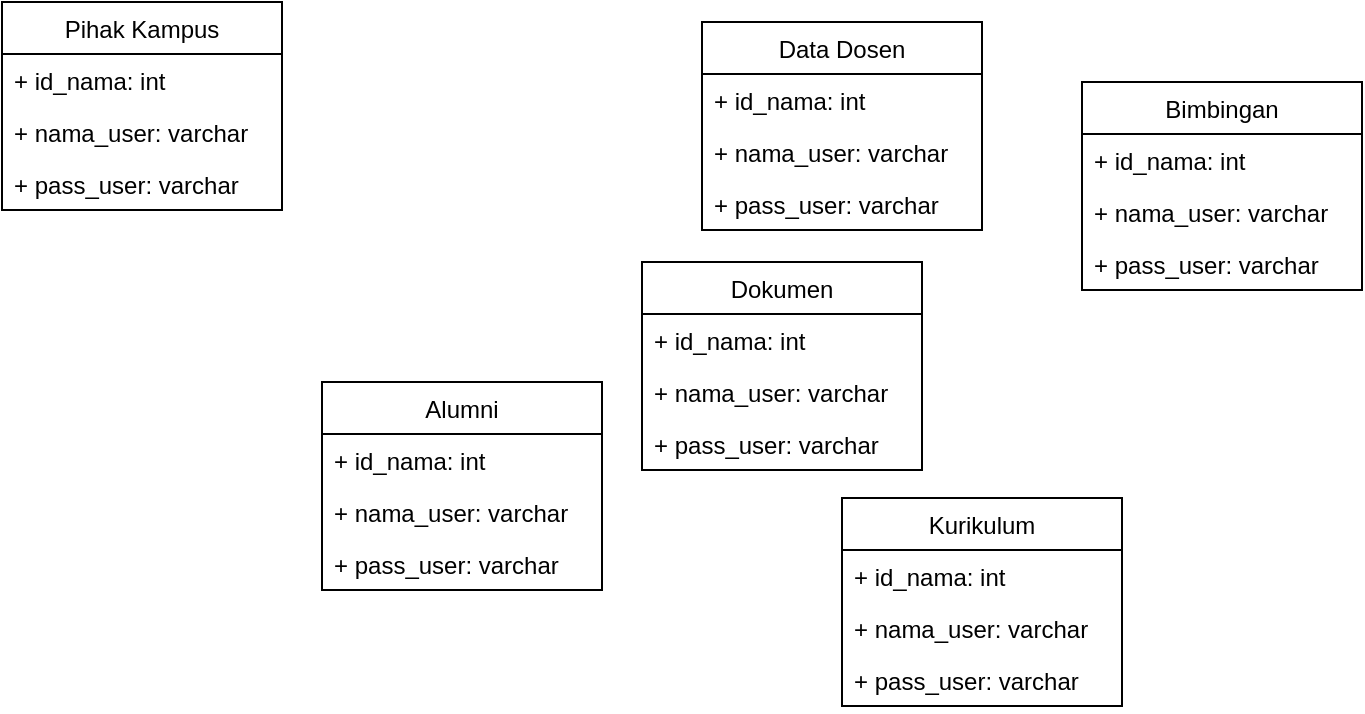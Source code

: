 <mxfile version="17.4.1" type="github">
  <diagram id="vmTOpM15BdBLXY-FnDdC" name="Page-1">
    <mxGraphModel dx="862" dy="482" grid="1" gridSize="10" guides="1" tooltips="1" connect="1" arrows="1" fold="1" page="1" pageScale="1" pageWidth="850" pageHeight="1100" math="0" shadow="0">
      <root>
        <mxCell id="0" />
        <mxCell id="1" parent="0" />
        <mxCell id="U-wffOwQVO6PHUZPgBqM-1" value="Pihak Kampus" style="swimlane;fontStyle=0;childLayout=stackLayout;horizontal=1;startSize=26;fillColor=none;horizontalStack=0;resizeParent=1;resizeParentMax=0;resizeLast=0;collapsible=1;marginBottom=0;" vertex="1" parent="1">
          <mxGeometry x="80" y="120" width="140" height="104" as="geometry" />
        </mxCell>
        <mxCell id="U-wffOwQVO6PHUZPgBqM-2" value="+ id_nama: int" style="text;strokeColor=none;fillColor=none;align=left;verticalAlign=top;spacingLeft=4;spacingRight=4;overflow=hidden;rotatable=0;points=[[0,0.5],[1,0.5]];portConstraint=eastwest;" vertex="1" parent="U-wffOwQVO6PHUZPgBqM-1">
          <mxGeometry y="26" width="140" height="26" as="geometry" />
        </mxCell>
        <mxCell id="U-wffOwQVO6PHUZPgBqM-3" value="+ nama_user: varchar" style="text;strokeColor=none;fillColor=none;align=left;verticalAlign=top;spacingLeft=4;spacingRight=4;overflow=hidden;rotatable=0;points=[[0,0.5],[1,0.5]];portConstraint=eastwest;" vertex="1" parent="U-wffOwQVO6PHUZPgBqM-1">
          <mxGeometry y="52" width="140" height="26" as="geometry" />
        </mxCell>
        <mxCell id="U-wffOwQVO6PHUZPgBqM-4" value="+ pass_user: varchar" style="text;strokeColor=none;fillColor=none;align=left;verticalAlign=top;spacingLeft=4;spacingRight=4;overflow=hidden;rotatable=0;points=[[0,0.5],[1,0.5]];portConstraint=eastwest;" vertex="1" parent="U-wffOwQVO6PHUZPgBqM-1">
          <mxGeometry y="78" width="140" height="26" as="geometry" />
        </mxCell>
        <mxCell id="U-wffOwQVO6PHUZPgBqM-5" value="Data Dosen" style="swimlane;fontStyle=0;childLayout=stackLayout;horizontal=1;startSize=26;fillColor=none;horizontalStack=0;resizeParent=1;resizeParentMax=0;resizeLast=0;collapsible=1;marginBottom=0;" vertex="1" parent="1">
          <mxGeometry x="430" y="130" width="140" height="104" as="geometry" />
        </mxCell>
        <mxCell id="U-wffOwQVO6PHUZPgBqM-6" value="+ id_nama: int" style="text;strokeColor=none;fillColor=none;align=left;verticalAlign=top;spacingLeft=4;spacingRight=4;overflow=hidden;rotatable=0;points=[[0,0.5],[1,0.5]];portConstraint=eastwest;" vertex="1" parent="U-wffOwQVO6PHUZPgBqM-5">
          <mxGeometry y="26" width="140" height="26" as="geometry" />
        </mxCell>
        <mxCell id="U-wffOwQVO6PHUZPgBqM-7" value="+ nama_user: varchar" style="text;strokeColor=none;fillColor=none;align=left;verticalAlign=top;spacingLeft=4;spacingRight=4;overflow=hidden;rotatable=0;points=[[0,0.5],[1,0.5]];portConstraint=eastwest;" vertex="1" parent="U-wffOwQVO6PHUZPgBqM-5">
          <mxGeometry y="52" width="140" height="26" as="geometry" />
        </mxCell>
        <mxCell id="U-wffOwQVO6PHUZPgBqM-8" value="+ pass_user: varchar" style="text;strokeColor=none;fillColor=none;align=left;verticalAlign=top;spacingLeft=4;spacingRight=4;overflow=hidden;rotatable=0;points=[[0,0.5],[1,0.5]];portConstraint=eastwest;" vertex="1" parent="U-wffOwQVO6PHUZPgBqM-5">
          <mxGeometry y="78" width="140" height="26" as="geometry" />
        </mxCell>
        <mxCell id="U-wffOwQVO6PHUZPgBqM-9" value="Bimbingan" style="swimlane;fontStyle=0;childLayout=stackLayout;horizontal=1;startSize=26;fillColor=none;horizontalStack=0;resizeParent=1;resizeParentMax=0;resizeLast=0;collapsible=1;marginBottom=0;" vertex="1" parent="1">
          <mxGeometry x="620" y="160" width="140" height="104" as="geometry" />
        </mxCell>
        <mxCell id="U-wffOwQVO6PHUZPgBqM-10" value="+ id_nama: int" style="text;strokeColor=none;fillColor=none;align=left;verticalAlign=top;spacingLeft=4;spacingRight=4;overflow=hidden;rotatable=0;points=[[0,0.5],[1,0.5]];portConstraint=eastwest;" vertex="1" parent="U-wffOwQVO6PHUZPgBqM-9">
          <mxGeometry y="26" width="140" height="26" as="geometry" />
        </mxCell>
        <mxCell id="U-wffOwQVO6PHUZPgBqM-11" value="+ nama_user: varchar" style="text;strokeColor=none;fillColor=none;align=left;verticalAlign=top;spacingLeft=4;spacingRight=4;overflow=hidden;rotatable=0;points=[[0,0.5],[1,0.5]];portConstraint=eastwest;" vertex="1" parent="U-wffOwQVO6PHUZPgBqM-9">
          <mxGeometry y="52" width="140" height="26" as="geometry" />
        </mxCell>
        <mxCell id="U-wffOwQVO6PHUZPgBqM-12" value="+ pass_user: varchar" style="text;strokeColor=none;fillColor=none;align=left;verticalAlign=top;spacingLeft=4;spacingRight=4;overflow=hidden;rotatable=0;points=[[0,0.5],[1,0.5]];portConstraint=eastwest;" vertex="1" parent="U-wffOwQVO6PHUZPgBqM-9">
          <mxGeometry y="78" width="140" height="26" as="geometry" />
        </mxCell>
        <mxCell id="U-wffOwQVO6PHUZPgBqM-14" value="Dokumen" style="swimlane;fontStyle=0;childLayout=stackLayout;horizontal=1;startSize=26;fillColor=none;horizontalStack=0;resizeParent=1;resizeParentMax=0;resizeLast=0;collapsible=1;marginBottom=0;" vertex="1" parent="1">
          <mxGeometry x="400" y="250" width="140" height="104" as="geometry" />
        </mxCell>
        <mxCell id="U-wffOwQVO6PHUZPgBqM-15" value="+ id_nama: int" style="text;strokeColor=none;fillColor=none;align=left;verticalAlign=top;spacingLeft=4;spacingRight=4;overflow=hidden;rotatable=0;points=[[0,0.5],[1,0.5]];portConstraint=eastwest;" vertex="1" parent="U-wffOwQVO6PHUZPgBqM-14">
          <mxGeometry y="26" width="140" height="26" as="geometry" />
        </mxCell>
        <mxCell id="U-wffOwQVO6PHUZPgBqM-16" value="+ nama_user: varchar" style="text;strokeColor=none;fillColor=none;align=left;verticalAlign=top;spacingLeft=4;spacingRight=4;overflow=hidden;rotatable=0;points=[[0,0.5],[1,0.5]];portConstraint=eastwest;" vertex="1" parent="U-wffOwQVO6PHUZPgBqM-14">
          <mxGeometry y="52" width="140" height="26" as="geometry" />
        </mxCell>
        <mxCell id="U-wffOwQVO6PHUZPgBqM-17" value="+ pass_user: varchar" style="text;strokeColor=none;fillColor=none;align=left;verticalAlign=top;spacingLeft=4;spacingRight=4;overflow=hidden;rotatable=0;points=[[0,0.5],[1,0.5]];portConstraint=eastwest;" vertex="1" parent="U-wffOwQVO6PHUZPgBqM-14">
          <mxGeometry y="78" width="140" height="26" as="geometry" />
        </mxCell>
        <mxCell id="U-wffOwQVO6PHUZPgBqM-18" value="Alumni" style="swimlane;fontStyle=0;childLayout=stackLayout;horizontal=1;startSize=26;fillColor=none;horizontalStack=0;resizeParent=1;resizeParentMax=0;resizeLast=0;collapsible=1;marginBottom=0;" vertex="1" parent="1">
          <mxGeometry x="240" y="310" width="140" height="104" as="geometry" />
        </mxCell>
        <mxCell id="U-wffOwQVO6PHUZPgBqM-19" value="+ id_nama: int" style="text;strokeColor=none;fillColor=none;align=left;verticalAlign=top;spacingLeft=4;spacingRight=4;overflow=hidden;rotatable=0;points=[[0,0.5],[1,0.5]];portConstraint=eastwest;" vertex="1" parent="U-wffOwQVO6PHUZPgBqM-18">
          <mxGeometry y="26" width="140" height="26" as="geometry" />
        </mxCell>
        <mxCell id="U-wffOwQVO6PHUZPgBqM-20" value="+ nama_user: varchar" style="text;strokeColor=none;fillColor=none;align=left;verticalAlign=top;spacingLeft=4;spacingRight=4;overflow=hidden;rotatable=0;points=[[0,0.5],[1,0.5]];portConstraint=eastwest;" vertex="1" parent="U-wffOwQVO6PHUZPgBqM-18">
          <mxGeometry y="52" width="140" height="26" as="geometry" />
        </mxCell>
        <mxCell id="U-wffOwQVO6PHUZPgBqM-21" value="+ pass_user: varchar" style="text;strokeColor=none;fillColor=none;align=left;verticalAlign=top;spacingLeft=4;spacingRight=4;overflow=hidden;rotatable=0;points=[[0,0.5],[1,0.5]];portConstraint=eastwest;" vertex="1" parent="U-wffOwQVO6PHUZPgBqM-18">
          <mxGeometry y="78" width="140" height="26" as="geometry" />
        </mxCell>
        <mxCell id="U-wffOwQVO6PHUZPgBqM-22" value="Kurikulum" style="swimlane;fontStyle=0;childLayout=stackLayout;horizontal=1;startSize=26;fillColor=none;horizontalStack=0;resizeParent=1;resizeParentMax=0;resizeLast=0;collapsible=1;marginBottom=0;" vertex="1" parent="1">
          <mxGeometry x="500" y="368" width="140" height="104" as="geometry" />
        </mxCell>
        <mxCell id="U-wffOwQVO6PHUZPgBqM-23" value="+ id_nama: int" style="text;strokeColor=none;fillColor=none;align=left;verticalAlign=top;spacingLeft=4;spacingRight=4;overflow=hidden;rotatable=0;points=[[0,0.5],[1,0.5]];portConstraint=eastwest;" vertex="1" parent="U-wffOwQVO6PHUZPgBqM-22">
          <mxGeometry y="26" width="140" height="26" as="geometry" />
        </mxCell>
        <mxCell id="U-wffOwQVO6PHUZPgBqM-24" value="+ nama_user: varchar" style="text;strokeColor=none;fillColor=none;align=left;verticalAlign=top;spacingLeft=4;spacingRight=4;overflow=hidden;rotatable=0;points=[[0,0.5],[1,0.5]];portConstraint=eastwest;" vertex="1" parent="U-wffOwQVO6PHUZPgBqM-22">
          <mxGeometry y="52" width="140" height="26" as="geometry" />
        </mxCell>
        <mxCell id="U-wffOwQVO6PHUZPgBqM-25" value="+ pass_user: varchar" style="text;strokeColor=none;fillColor=none;align=left;verticalAlign=top;spacingLeft=4;spacingRight=4;overflow=hidden;rotatable=0;points=[[0,0.5],[1,0.5]];portConstraint=eastwest;" vertex="1" parent="U-wffOwQVO6PHUZPgBqM-22">
          <mxGeometry y="78" width="140" height="26" as="geometry" />
        </mxCell>
      </root>
    </mxGraphModel>
  </diagram>
</mxfile>
